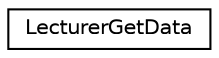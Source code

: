 digraph "Graphical Class Hierarchy"
{
 // LATEX_PDF_SIZE
  edge [fontname="Helvetica",fontsize="10",labelfontname="Helvetica",labelfontsize="10"];
  node [fontname="Helvetica",fontsize="10",shape=record];
  rankdir="LR";
  Node0 [label="LecturerGetData",height=0.2,width=0.4,color="black", fillcolor="white", style="filled",URL="$classLecturerGetData.html",tooltip="Lớp nhập dữ liệu cho giảng viên."];
}
